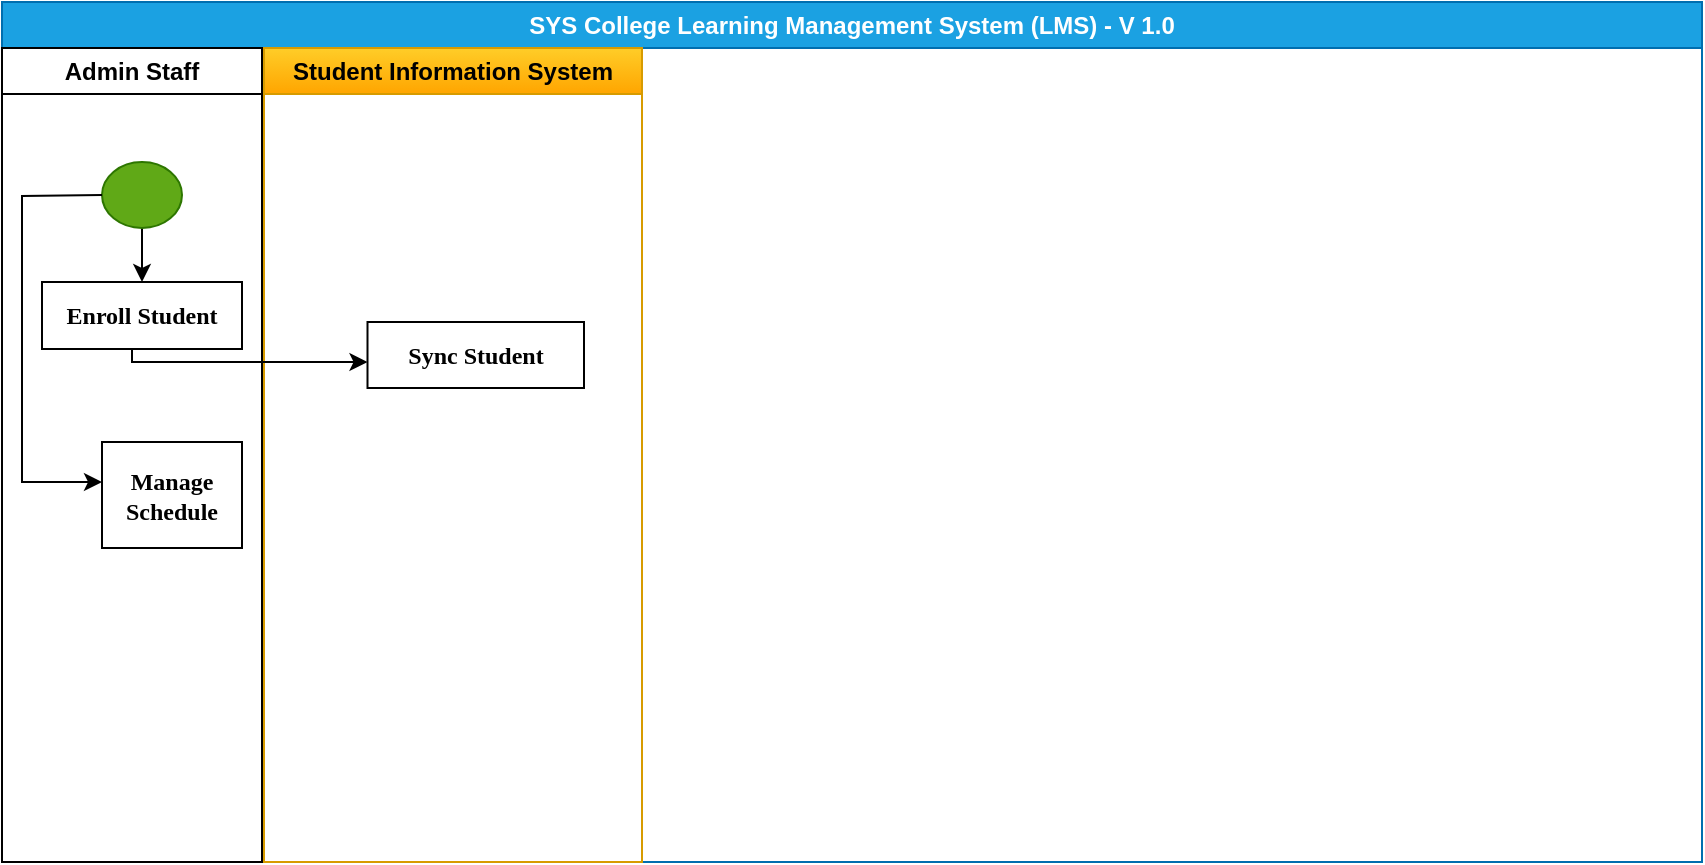 <mxfile version="26.2.2">
  <diagram id="prtHgNgQTEPvFCAcTncT" name="Page-1">
    <mxGraphModel dx="1428" dy="841" grid="1" gridSize="10" guides="1" tooltips="1" connect="1" arrows="1" fold="1" page="1" pageScale="1" pageWidth="827" pageHeight="1169" math="0" shadow="0">
      <root>
        <mxCell id="0" />
        <mxCell id="1" parent="0" />
        <mxCell id="rxXcTsBDmJyJXdscW_Ro-2" value="SYS College Learning Management System (LMS) - V 1.0" style="swimlane;whiteSpace=wrap;html=1;startSize=23;fillStyle=solid;fillColor=#1ba1e2;strokeColor=#006EAF;fontColor=#ffffff;" vertex="1" parent="1">
          <mxGeometry x="40" y="80" width="850" height="430" as="geometry" />
        </mxCell>
        <mxCell id="rxXcTsBDmJyJXdscW_Ro-3" value="Admin Staff" style="swimlane;whiteSpace=wrap;html=1;" vertex="1" parent="rxXcTsBDmJyJXdscW_Ro-2">
          <mxGeometry y="23" width="130" height="407" as="geometry" />
        </mxCell>
        <mxCell id="rxXcTsBDmJyJXdscW_Ro-8" value="" style="edgeStyle=orthogonalEdgeStyle;rounded=0;orthogonalLoop=1;jettySize=auto;html=1;" edge="1" parent="rxXcTsBDmJyJXdscW_Ro-3" source="rxXcTsBDmJyJXdscW_Ro-6" target="rxXcTsBDmJyJXdscW_Ro-7">
          <mxGeometry relative="1" as="geometry" />
        </mxCell>
        <mxCell id="rxXcTsBDmJyJXdscW_Ro-6" value="" style="ellipse;whiteSpace=wrap;html=1;fillColor=#60a917;fontColor=#ffffff;strokeColor=#2D7600;" vertex="1" parent="rxXcTsBDmJyJXdscW_Ro-3">
          <mxGeometry x="50" y="57" width="40" height="33" as="geometry" />
        </mxCell>
        <mxCell id="rxXcTsBDmJyJXdscW_Ro-7" value="&lt;font face=&quot;Verdana&quot;&gt;&lt;b&gt;Enroll Student&lt;/b&gt;&lt;/font&gt;" style="whiteSpace=wrap;html=1;" vertex="1" parent="rxXcTsBDmJyJXdscW_Ro-3">
          <mxGeometry x="20" y="117" width="100" height="33.5" as="geometry" />
        </mxCell>
        <mxCell id="rxXcTsBDmJyJXdscW_Ro-11" value="" style="endArrow=classic;html=1;rounded=0;exitX=0;exitY=0.5;exitDx=0;exitDy=0;" edge="1" parent="rxXcTsBDmJyJXdscW_Ro-3" source="rxXcTsBDmJyJXdscW_Ro-6">
          <mxGeometry width="50" height="50" relative="1" as="geometry">
            <mxPoint x="20" y="257" as="sourcePoint" />
            <mxPoint x="50" y="217" as="targetPoint" />
            <Array as="points">
              <mxPoint x="10" y="74" />
              <mxPoint x="10" y="147" />
              <mxPoint x="10" y="217" />
            </Array>
          </mxGeometry>
        </mxCell>
        <mxCell id="rxXcTsBDmJyJXdscW_Ro-14" value="Manage&lt;div&gt;Schedule&lt;/div&gt;" style="whiteSpace=wrap;html=1;fontFamily=Verdana;fontStyle=1" vertex="1" parent="rxXcTsBDmJyJXdscW_Ro-3">
          <mxGeometry x="50" y="197" width="70" height="53" as="geometry" />
        </mxCell>
        <mxCell id="rxXcTsBDmJyJXdscW_Ro-4" value="Student Information System" style="swimlane;whiteSpace=wrap;html=1;startSize=23;fillColor=#ffcd28;strokeColor=#d79b00;gradientColor=#ffa500;" vertex="1" parent="rxXcTsBDmJyJXdscW_Ro-2">
          <mxGeometry x="131" y="23" width="189" height="407" as="geometry">
            <mxRectangle x="201" y="23" width="190" height="30" as="alternateBounds" />
          </mxGeometry>
        </mxCell>
        <mxCell id="rxXcTsBDmJyJXdscW_Ro-9" value="Sync Student" style="whiteSpace=wrap;html=1;fontFamily=Verdana;fontStyle=1" vertex="1" parent="rxXcTsBDmJyJXdscW_Ro-4">
          <mxGeometry x="51.75" y="137" width="108.25" height="33" as="geometry" />
        </mxCell>
        <mxCell id="rxXcTsBDmJyJXdscW_Ro-10" value="" style="edgeStyle=orthogonalEdgeStyle;rounded=0;orthogonalLoop=1;jettySize=auto;html=1;" edge="1" parent="rxXcTsBDmJyJXdscW_Ro-2" source="rxXcTsBDmJyJXdscW_Ro-7" target="rxXcTsBDmJyJXdscW_Ro-9">
          <mxGeometry relative="1" as="geometry">
            <Array as="points">
              <mxPoint x="65" y="180" />
            </Array>
          </mxGeometry>
        </mxCell>
      </root>
    </mxGraphModel>
  </diagram>
</mxfile>
